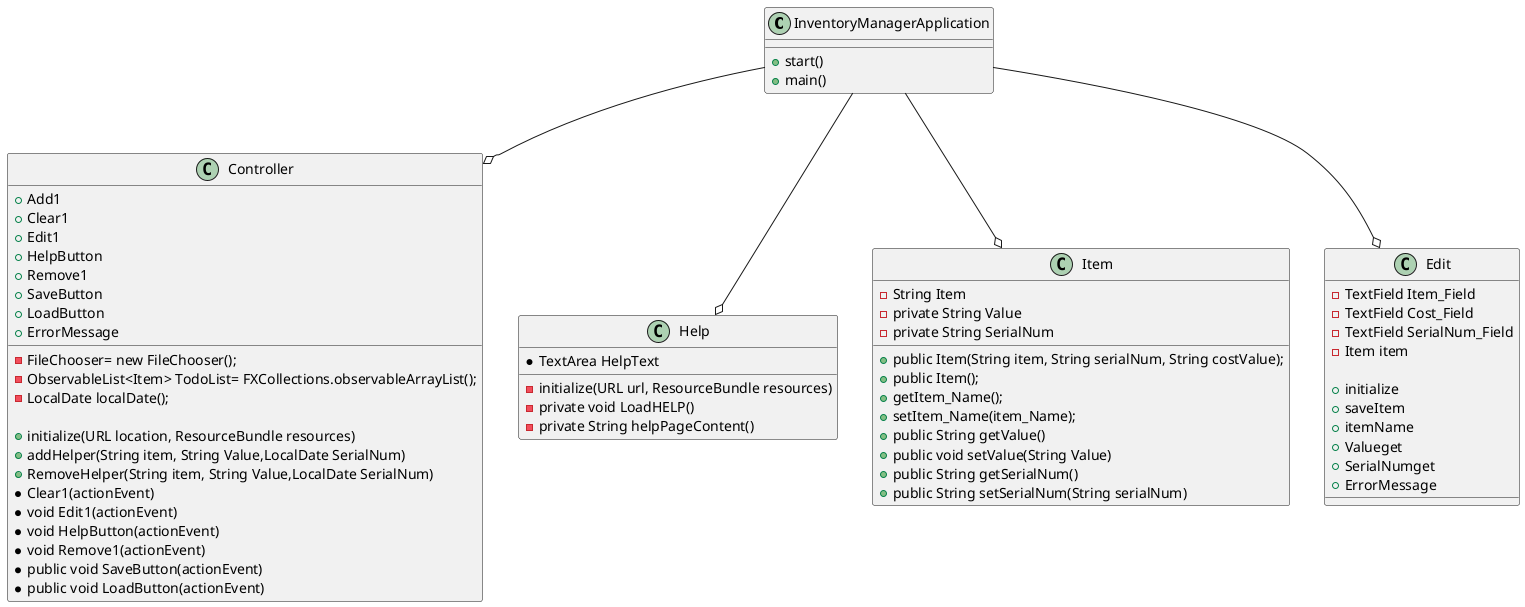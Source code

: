 @startuml
'https://plantuml.com/sequence-diagram

class InventoryManagerApplication {
    + start()
    + main()
    '\ What is necessary to run JavaFX '\

}
class Controller{
    - FileChooser= new FileChooser();
    - ObservableList<Item> TodoList= FXCollections.observableArrayList();
    - LocalDate localDate();

    + initialize(URL location, ResourceBundle resources)
    + Add1
    + addHelper(String item, String Value,LocalDate SerialNum)
    + Clear1
    + Edit1
    + HelpButton
    + Remove1
    + RemoveHelper(String item, String Value,LocalDate SerialNum)
    + SaveButton
    + LoadButton
    + ErrorMessage

 '\ Buttons '\
    * Remove1 (ActionEvent)
    * Clear1(actionEvent)
    * void Edit1(actionEvent)
    * void HelpButton(actionEvent)
    * void Remove1(actionEvent)
    * public void SaveButton(actionEvent)
    * public void LoadButton(actionEvent)

}

class Help{
    * TextArea HelpText

    - initialize(URL url, ResourceBundle resources)
    - private void LoadHELP()
    - private String helpPageContent()

}

class Item{
    - String Item
    - private String Value
    - private String SerialNum

    + public Item(String item, String serialNum, String costValue);
    + public Item();
    + getItem_Name();
    + setItem_Name(item_Name);
    + public String getValue()
    + public void setValue(String Value)
    + public String getSerialNum()
    + public String setSerialNum(String serialNum)

}

class Edit{
    - TextField Item_Field
    - TextField Cost_Field
    - TextField SerialNum_Field
    - Item item

    + initialize
    + saveItem
    + itemName
    + Valueget
    + SerialNumget
    + ErrorMessage
}
InventoryManagerApplication--o Controller
InventoryManagerApplication--o Item
InventoryManagerApplication--o Edit
InventoryManagerApplication--o Help
@enduml